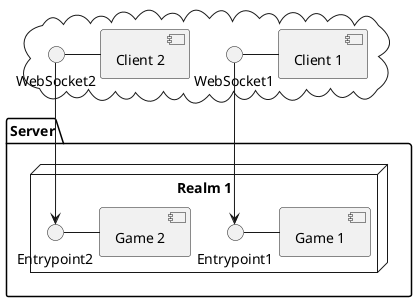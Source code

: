 @startuml SingleRealm

cloud {
    WebSocket1 - [Client 1]
    WebSocket2 - [Client 2]
}

package "Server" {
    node "Realm 1" {
        Entrypoint1 - [Game 1]
        WebSocket1 --> Entrypoint1

        Entrypoint2 - [Game 2]
        WebSocket2 --> Entrypoint2
    }
}

@enduml
